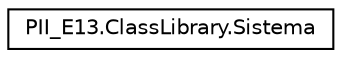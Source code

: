 digraph "Graphical Class Hierarchy"
{
 // INTERACTIVE_SVG=YES
 // LATEX_PDF_SIZE
  edge [fontname="Helvetica",fontsize="10",labelfontname="Helvetica",labelfontsize="10"];
  node [fontname="Helvetica",fontsize="10",shape=record];
  rankdir="LR";
  Node0 [label="PII_E13.ClassLibrary.Sistema",height=0.2,width=0.4,color="black", fillcolor="white", style="filled",URL="$classPII_E13.ClassLibrary_1_1Sistema.html",tooltip="Esta clase representa al sistema principal de la aplicación. Permite registrar usuarios como Empresas..."];
}
